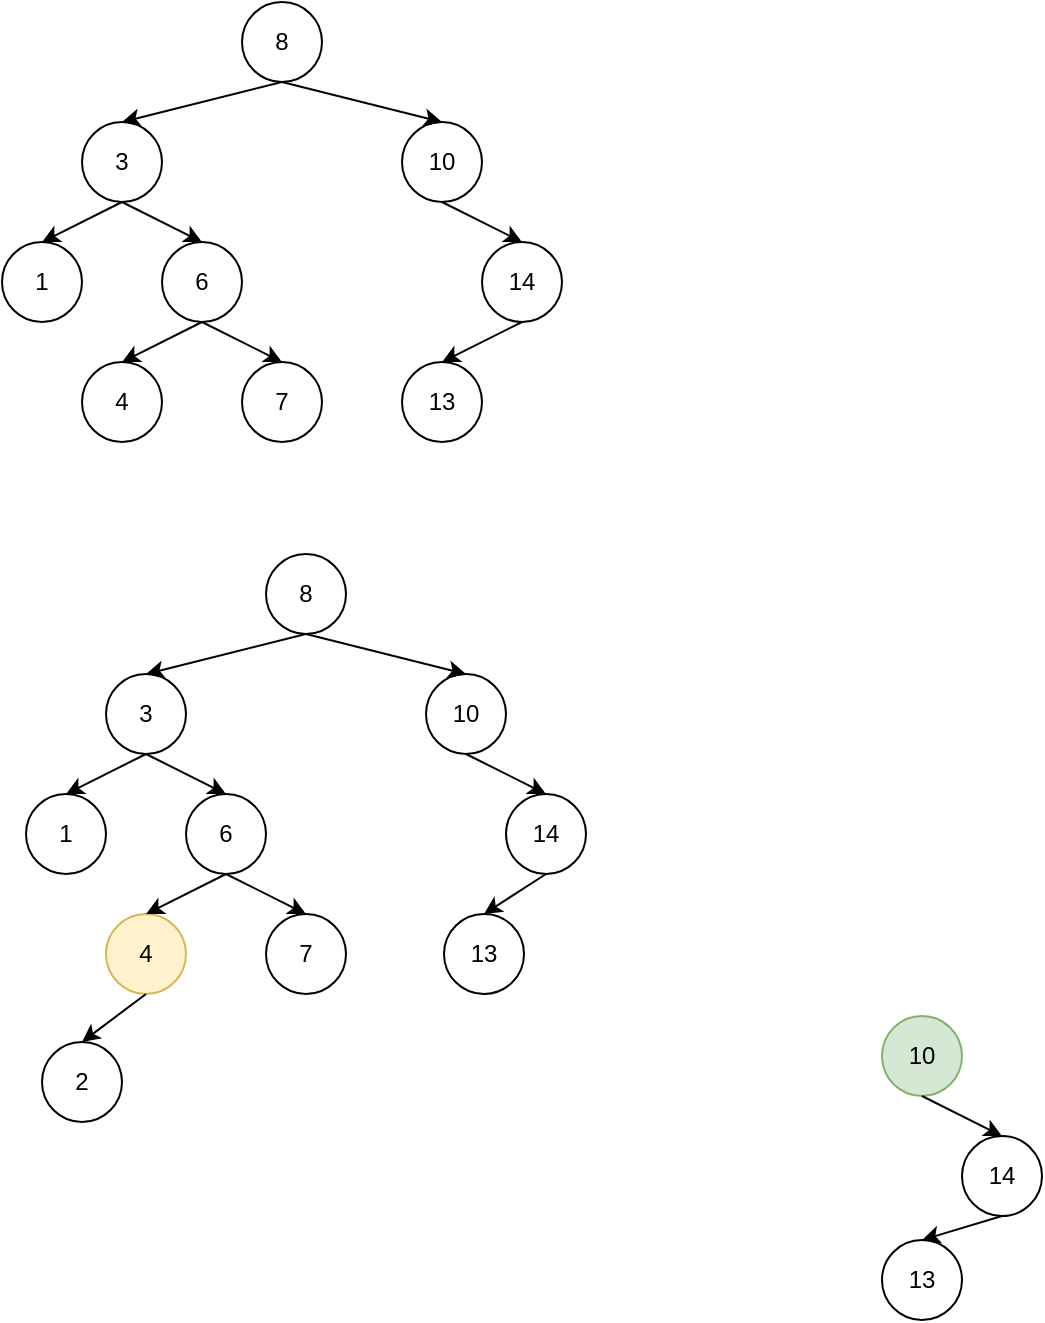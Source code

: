 <mxfile version="24.7.17">
  <diagram name="第 1 页" id="QaqQcbR4M0p2qfCdDfe7">
    <mxGraphModel dx="794" dy="412" grid="0" gridSize="10" guides="1" tooltips="1" connect="1" arrows="1" fold="1" page="1" pageScale="1" pageWidth="2200" pageHeight="1920" math="0" shadow="0">
      <root>
        <mxCell id="0" />
        <mxCell id="1" parent="0" />
        <mxCell id="p-Rh5KWSWmG6RVlXCQSw-1" value="8" style="ellipse;whiteSpace=wrap;html=1;aspect=fixed;" vertex="1" parent="1">
          <mxGeometry x="320" y="80" width="40" height="40" as="geometry" />
        </mxCell>
        <mxCell id="p-Rh5KWSWmG6RVlXCQSw-2" value="3" style="ellipse;whiteSpace=wrap;html=1;aspect=fixed;" vertex="1" parent="1">
          <mxGeometry x="240" y="140" width="40" height="40" as="geometry" />
        </mxCell>
        <mxCell id="p-Rh5KWSWmG6RVlXCQSw-3" value="10" style="ellipse;whiteSpace=wrap;html=1;aspect=fixed;" vertex="1" parent="1">
          <mxGeometry x="400" y="140" width="40" height="40" as="geometry" />
        </mxCell>
        <mxCell id="p-Rh5KWSWmG6RVlXCQSw-4" value="1" style="ellipse;whiteSpace=wrap;html=1;aspect=fixed;" vertex="1" parent="1">
          <mxGeometry x="200" y="200" width="40" height="40" as="geometry" />
        </mxCell>
        <mxCell id="p-Rh5KWSWmG6RVlXCQSw-5" value="6" style="ellipse;whiteSpace=wrap;html=1;aspect=fixed;" vertex="1" parent="1">
          <mxGeometry x="280" y="200" width="40" height="40" as="geometry" />
        </mxCell>
        <mxCell id="p-Rh5KWSWmG6RVlXCQSw-6" value="4" style="ellipse;whiteSpace=wrap;html=1;aspect=fixed;" vertex="1" parent="1">
          <mxGeometry x="240" y="260" width="40" height="40" as="geometry" />
        </mxCell>
        <mxCell id="p-Rh5KWSWmG6RVlXCQSw-7" value="14" style="ellipse;whiteSpace=wrap;html=1;aspect=fixed;" vertex="1" parent="1">
          <mxGeometry x="440" y="200" width="40" height="40" as="geometry" />
        </mxCell>
        <mxCell id="p-Rh5KWSWmG6RVlXCQSw-8" value="7" style="ellipse;whiteSpace=wrap;html=1;aspect=fixed;" vertex="1" parent="1">
          <mxGeometry x="320" y="260" width="40" height="40" as="geometry" />
        </mxCell>
        <mxCell id="p-Rh5KWSWmG6RVlXCQSw-9" value="13" style="ellipse;whiteSpace=wrap;html=1;aspect=fixed;" vertex="1" parent="1">
          <mxGeometry x="400" y="260" width="40" height="40" as="geometry" />
        </mxCell>
        <mxCell id="p-Rh5KWSWmG6RVlXCQSw-10" value="" style="endArrow=classic;html=1;rounded=0;exitX=0.5;exitY=1;exitDx=0;exitDy=0;entryX=0.5;entryY=0;entryDx=0;entryDy=0;" edge="1" parent="1" source="p-Rh5KWSWmG6RVlXCQSw-1" target="p-Rh5KWSWmG6RVlXCQSw-2">
          <mxGeometry width="50" height="50" relative="1" as="geometry">
            <mxPoint x="180" y="120" as="sourcePoint" />
            <mxPoint x="230" y="70" as="targetPoint" />
          </mxGeometry>
        </mxCell>
        <mxCell id="p-Rh5KWSWmG6RVlXCQSw-12" value="" style="endArrow=classic;html=1;rounded=0;entryX=0.5;entryY=0;entryDx=0;entryDy=0;" edge="1" parent="1" target="p-Rh5KWSWmG6RVlXCQSw-3">
          <mxGeometry width="50" height="50" relative="1" as="geometry">
            <mxPoint x="340" y="120" as="sourcePoint" />
            <mxPoint x="270" y="150" as="targetPoint" />
          </mxGeometry>
        </mxCell>
        <mxCell id="p-Rh5KWSWmG6RVlXCQSw-14" value="" style="endArrow=classic;html=1;rounded=0;exitX=0.5;exitY=1;exitDx=0;exitDy=0;entryX=0.5;entryY=0;entryDx=0;entryDy=0;" edge="1" parent="1" source="p-Rh5KWSWmG6RVlXCQSw-2" target="p-Rh5KWSWmG6RVlXCQSw-4">
          <mxGeometry width="50" height="50" relative="1" as="geometry">
            <mxPoint x="360" y="140" as="sourcePoint" />
            <mxPoint x="280" y="160" as="targetPoint" />
          </mxGeometry>
        </mxCell>
        <mxCell id="p-Rh5KWSWmG6RVlXCQSw-15" value="" style="endArrow=classic;html=1;rounded=0;exitX=0.5;exitY=1;exitDx=0;exitDy=0;entryX=0.5;entryY=0;entryDx=0;entryDy=0;" edge="1" parent="1" source="p-Rh5KWSWmG6RVlXCQSw-2" target="p-Rh5KWSWmG6RVlXCQSw-5">
          <mxGeometry width="50" height="50" relative="1" as="geometry">
            <mxPoint x="370" y="150" as="sourcePoint" />
            <mxPoint x="290" y="170" as="targetPoint" />
          </mxGeometry>
        </mxCell>
        <mxCell id="p-Rh5KWSWmG6RVlXCQSw-16" value="" style="endArrow=classic;html=1;rounded=0;exitX=0.5;exitY=1;exitDx=0;exitDy=0;entryX=0.5;entryY=0;entryDx=0;entryDy=0;" edge="1" parent="1" source="p-Rh5KWSWmG6RVlXCQSw-3" target="p-Rh5KWSWmG6RVlXCQSw-7">
          <mxGeometry width="50" height="50" relative="1" as="geometry">
            <mxPoint x="380" y="160" as="sourcePoint" />
            <mxPoint x="300" y="180" as="targetPoint" />
          </mxGeometry>
        </mxCell>
        <mxCell id="p-Rh5KWSWmG6RVlXCQSw-17" value="" style="endArrow=classic;html=1;rounded=0;exitX=0.5;exitY=1;exitDx=0;exitDy=0;entryX=0.5;entryY=0;entryDx=0;entryDy=0;" edge="1" parent="1" source="p-Rh5KWSWmG6RVlXCQSw-5" target="p-Rh5KWSWmG6RVlXCQSw-6">
          <mxGeometry width="50" height="50" relative="1" as="geometry">
            <mxPoint x="390" y="170" as="sourcePoint" />
            <mxPoint x="310" y="190" as="targetPoint" />
          </mxGeometry>
        </mxCell>
        <mxCell id="p-Rh5KWSWmG6RVlXCQSw-18" value="" style="endArrow=classic;html=1;rounded=0;exitX=0.5;exitY=1;exitDx=0;exitDy=0;entryX=0.5;entryY=0;entryDx=0;entryDy=0;" edge="1" parent="1" source="p-Rh5KWSWmG6RVlXCQSw-5" target="p-Rh5KWSWmG6RVlXCQSw-8">
          <mxGeometry width="50" height="50" relative="1" as="geometry">
            <mxPoint x="400" y="180" as="sourcePoint" />
            <mxPoint x="320" y="200" as="targetPoint" />
          </mxGeometry>
        </mxCell>
        <mxCell id="p-Rh5KWSWmG6RVlXCQSw-19" value="" style="endArrow=classic;html=1;rounded=0;exitX=0.5;exitY=1;exitDx=0;exitDy=0;entryX=0.5;entryY=0;entryDx=0;entryDy=0;" edge="1" parent="1" source="p-Rh5KWSWmG6RVlXCQSw-7" target="p-Rh5KWSWmG6RVlXCQSw-9">
          <mxGeometry width="50" height="50" relative="1" as="geometry">
            <mxPoint x="410" y="190" as="sourcePoint" />
            <mxPoint x="330" y="210" as="targetPoint" />
          </mxGeometry>
        </mxCell>
        <mxCell id="p-Rh5KWSWmG6RVlXCQSw-20" value="8" style="ellipse;whiteSpace=wrap;html=1;aspect=fixed;" vertex="1" parent="1">
          <mxGeometry x="332" y="356" width="40" height="40" as="geometry" />
        </mxCell>
        <mxCell id="p-Rh5KWSWmG6RVlXCQSw-21" value="3" style="ellipse;whiteSpace=wrap;html=1;aspect=fixed;" vertex="1" parent="1">
          <mxGeometry x="252" y="416" width="40" height="40" as="geometry" />
        </mxCell>
        <mxCell id="p-Rh5KWSWmG6RVlXCQSw-22" value="10" style="ellipse;whiteSpace=wrap;html=1;aspect=fixed;" vertex="1" parent="1">
          <mxGeometry x="412" y="416" width="40" height="40" as="geometry" />
        </mxCell>
        <mxCell id="p-Rh5KWSWmG6RVlXCQSw-23" value="1" style="ellipse;whiteSpace=wrap;html=1;aspect=fixed;" vertex="1" parent="1">
          <mxGeometry x="212" y="476" width="40" height="40" as="geometry" />
        </mxCell>
        <mxCell id="p-Rh5KWSWmG6RVlXCQSw-24" value="6" style="ellipse;whiteSpace=wrap;html=1;aspect=fixed;" vertex="1" parent="1">
          <mxGeometry x="292" y="476" width="40" height="40" as="geometry" />
        </mxCell>
        <mxCell id="p-Rh5KWSWmG6RVlXCQSw-25" value="4" style="ellipse;whiteSpace=wrap;html=1;aspect=fixed;fillColor=#fff2cc;strokeColor=#d6b656;" vertex="1" parent="1">
          <mxGeometry x="252" y="536" width="40" height="40" as="geometry" />
        </mxCell>
        <mxCell id="p-Rh5KWSWmG6RVlXCQSw-26" value="14" style="ellipse;whiteSpace=wrap;html=1;aspect=fixed;" vertex="1" parent="1">
          <mxGeometry x="452" y="476" width="40" height="40" as="geometry" />
        </mxCell>
        <mxCell id="p-Rh5KWSWmG6RVlXCQSw-27" value="7" style="ellipse;whiteSpace=wrap;html=1;aspect=fixed;" vertex="1" parent="1">
          <mxGeometry x="332" y="536" width="40" height="40" as="geometry" />
        </mxCell>
        <mxCell id="p-Rh5KWSWmG6RVlXCQSw-28" value="13" style="ellipse;whiteSpace=wrap;html=1;aspect=fixed;" vertex="1" parent="1">
          <mxGeometry x="421" y="536" width="40" height="40" as="geometry" />
        </mxCell>
        <mxCell id="p-Rh5KWSWmG6RVlXCQSw-29" value="" style="endArrow=classic;html=1;rounded=0;exitX=0.5;exitY=1;exitDx=0;exitDy=0;entryX=0.5;entryY=0;entryDx=0;entryDy=0;" edge="1" parent="1" source="p-Rh5KWSWmG6RVlXCQSw-20" target="p-Rh5KWSWmG6RVlXCQSw-21">
          <mxGeometry width="50" height="50" relative="1" as="geometry">
            <mxPoint x="192" y="396" as="sourcePoint" />
            <mxPoint x="242" y="346" as="targetPoint" />
          </mxGeometry>
        </mxCell>
        <mxCell id="p-Rh5KWSWmG6RVlXCQSw-30" value="" style="endArrow=classic;html=1;rounded=0;entryX=0.5;entryY=0;entryDx=0;entryDy=0;" edge="1" parent="1" target="p-Rh5KWSWmG6RVlXCQSw-22">
          <mxGeometry width="50" height="50" relative="1" as="geometry">
            <mxPoint x="352" y="396" as="sourcePoint" />
            <mxPoint x="282" y="426" as="targetPoint" />
          </mxGeometry>
        </mxCell>
        <mxCell id="p-Rh5KWSWmG6RVlXCQSw-31" value="" style="endArrow=classic;html=1;rounded=0;exitX=0.5;exitY=1;exitDx=0;exitDy=0;entryX=0.5;entryY=0;entryDx=0;entryDy=0;" edge="1" parent="1" source="p-Rh5KWSWmG6RVlXCQSw-21" target="p-Rh5KWSWmG6RVlXCQSw-23">
          <mxGeometry width="50" height="50" relative="1" as="geometry">
            <mxPoint x="372" y="416" as="sourcePoint" />
            <mxPoint x="292" y="436" as="targetPoint" />
          </mxGeometry>
        </mxCell>
        <mxCell id="p-Rh5KWSWmG6RVlXCQSw-32" value="" style="endArrow=classic;html=1;rounded=0;exitX=0.5;exitY=1;exitDx=0;exitDy=0;entryX=0.5;entryY=0;entryDx=0;entryDy=0;" edge="1" parent="1" source="p-Rh5KWSWmG6RVlXCQSw-21" target="p-Rh5KWSWmG6RVlXCQSw-24">
          <mxGeometry width="50" height="50" relative="1" as="geometry">
            <mxPoint x="382" y="426" as="sourcePoint" />
            <mxPoint x="302" y="446" as="targetPoint" />
          </mxGeometry>
        </mxCell>
        <mxCell id="p-Rh5KWSWmG6RVlXCQSw-33" value="" style="endArrow=classic;html=1;rounded=0;exitX=0.5;exitY=1;exitDx=0;exitDy=0;entryX=0.5;entryY=0;entryDx=0;entryDy=0;" edge="1" parent="1" source="p-Rh5KWSWmG6RVlXCQSw-22" target="p-Rh5KWSWmG6RVlXCQSw-26">
          <mxGeometry width="50" height="50" relative="1" as="geometry">
            <mxPoint x="392" y="436" as="sourcePoint" />
            <mxPoint x="312" y="456" as="targetPoint" />
          </mxGeometry>
        </mxCell>
        <mxCell id="p-Rh5KWSWmG6RVlXCQSw-34" value="" style="endArrow=classic;html=1;rounded=0;exitX=0.5;exitY=1;exitDx=0;exitDy=0;entryX=0.5;entryY=0;entryDx=0;entryDy=0;" edge="1" parent="1" source="p-Rh5KWSWmG6RVlXCQSw-24" target="p-Rh5KWSWmG6RVlXCQSw-25">
          <mxGeometry width="50" height="50" relative="1" as="geometry">
            <mxPoint x="402" y="446" as="sourcePoint" />
            <mxPoint x="322" y="466" as="targetPoint" />
          </mxGeometry>
        </mxCell>
        <mxCell id="p-Rh5KWSWmG6RVlXCQSw-35" value="" style="endArrow=classic;html=1;rounded=0;exitX=0.5;exitY=1;exitDx=0;exitDy=0;entryX=0.5;entryY=0;entryDx=0;entryDy=0;" edge="1" parent="1" source="p-Rh5KWSWmG6RVlXCQSw-24" target="p-Rh5KWSWmG6RVlXCQSw-27">
          <mxGeometry width="50" height="50" relative="1" as="geometry">
            <mxPoint x="412" y="456" as="sourcePoint" />
            <mxPoint x="332" y="476" as="targetPoint" />
          </mxGeometry>
        </mxCell>
        <mxCell id="p-Rh5KWSWmG6RVlXCQSw-36" value="" style="endArrow=classic;html=1;rounded=0;exitX=0.5;exitY=1;exitDx=0;exitDy=0;entryX=0.5;entryY=0;entryDx=0;entryDy=0;" edge="1" parent="1" source="p-Rh5KWSWmG6RVlXCQSw-26" target="p-Rh5KWSWmG6RVlXCQSw-28">
          <mxGeometry width="50" height="50" relative="1" as="geometry">
            <mxPoint x="422" y="466" as="sourcePoint" />
            <mxPoint x="342" y="486" as="targetPoint" />
          </mxGeometry>
        </mxCell>
        <mxCell id="p-Rh5KWSWmG6RVlXCQSw-37" value="10" style="ellipse;whiteSpace=wrap;html=1;aspect=fixed;fillColor=#d5e8d4;strokeColor=#82b366;" vertex="1" parent="1">
          <mxGeometry x="640" y="587" width="40" height="40" as="geometry" />
        </mxCell>
        <mxCell id="p-Rh5KWSWmG6RVlXCQSw-38" value="14" style="ellipse;whiteSpace=wrap;html=1;aspect=fixed;" vertex="1" parent="1">
          <mxGeometry x="680" y="647" width="40" height="40" as="geometry" />
        </mxCell>
        <mxCell id="p-Rh5KWSWmG6RVlXCQSw-39" value="13" style="ellipse;whiteSpace=wrap;html=1;aspect=fixed;" vertex="1" parent="1">
          <mxGeometry x="640" y="699" width="40" height="40" as="geometry" />
        </mxCell>
        <mxCell id="p-Rh5KWSWmG6RVlXCQSw-40" value="" style="endArrow=classic;html=1;rounded=0;exitX=0.5;exitY=1;exitDx=0;exitDy=0;entryX=0.5;entryY=0;entryDx=0;entryDy=0;" edge="1" parent="1" source="p-Rh5KWSWmG6RVlXCQSw-37" target="p-Rh5KWSWmG6RVlXCQSw-38">
          <mxGeometry width="50" height="50" relative="1" as="geometry">
            <mxPoint x="620" y="607" as="sourcePoint" />
            <mxPoint x="540" y="627" as="targetPoint" />
          </mxGeometry>
        </mxCell>
        <mxCell id="p-Rh5KWSWmG6RVlXCQSw-41" value="" style="endArrow=classic;html=1;rounded=0;exitX=0.5;exitY=1;exitDx=0;exitDy=0;entryX=0.5;entryY=0;entryDx=0;entryDy=0;" edge="1" parent="1" source="p-Rh5KWSWmG6RVlXCQSw-38" target="p-Rh5KWSWmG6RVlXCQSw-39">
          <mxGeometry width="50" height="50" relative="1" as="geometry">
            <mxPoint x="650" y="637" as="sourcePoint" />
            <mxPoint x="570" y="657" as="targetPoint" />
          </mxGeometry>
        </mxCell>
        <mxCell id="p-Rh5KWSWmG6RVlXCQSw-42" value="2" style="ellipse;whiteSpace=wrap;html=1;aspect=fixed;" vertex="1" parent="1">
          <mxGeometry x="220" y="600" width="40" height="40" as="geometry" />
        </mxCell>
        <mxCell id="p-Rh5KWSWmG6RVlXCQSw-44" value="" style="endArrow=classic;html=1;rounded=0;exitX=0.5;exitY=1;exitDx=0;exitDy=0;entryX=0.5;entryY=0;entryDx=0;entryDy=0;" edge="1" parent="1" source="p-Rh5KWSWmG6RVlXCQSw-25" target="p-Rh5KWSWmG6RVlXCQSw-42">
          <mxGeometry width="50" height="50" relative="1" as="geometry">
            <mxPoint x="322" y="526" as="sourcePoint" />
            <mxPoint x="282" y="546" as="targetPoint" />
          </mxGeometry>
        </mxCell>
      </root>
    </mxGraphModel>
  </diagram>
</mxfile>
